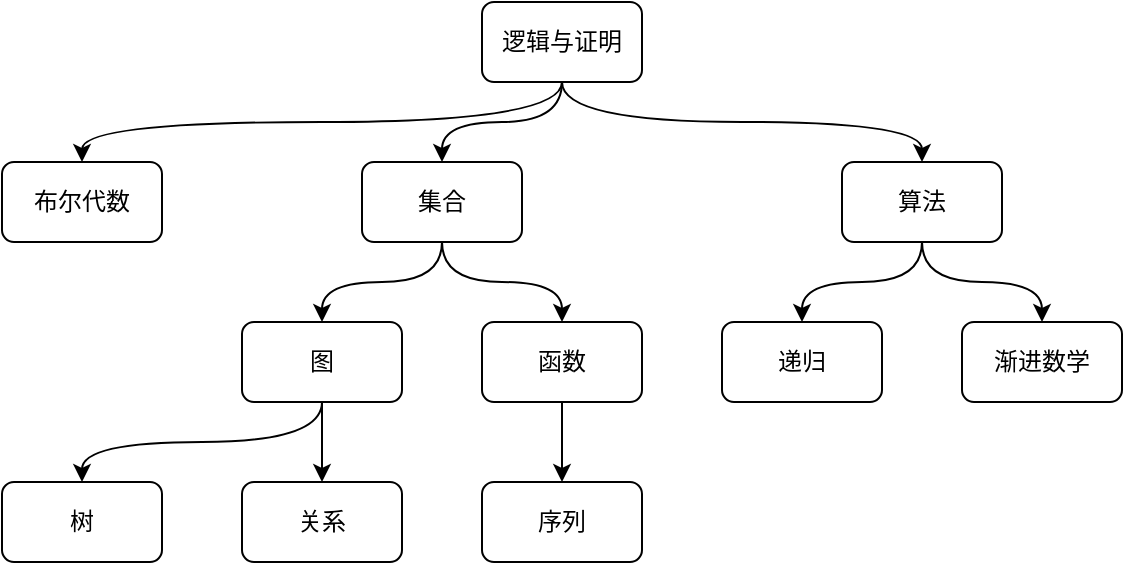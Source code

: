 <mxfile>
    <diagram id="OyZdUFdiSdK8vgzEhWoY" name="第 1 页">
        <mxGraphModel dx="654" dy="532" grid="1" gridSize="10" guides="1" tooltips="1" connect="1" arrows="1" fold="1" page="1" pageScale="1" pageWidth="1200" pageHeight="1920" math="0" shadow="0">
            <root>
                <mxCell id="0"/>
                <mxCell id="1" parent="0"/>
                <mxCell id="11" style="edgeStyle=none;html=1;exitX=0.5;exitY=1;exitDx=0;exitDy=0;entryX=0.5;entryY=0;entryDx=0;entryDy=0;rounded=1;curved=1;" parent="1" source="2" target="8" edge="1">
                    <mxGeometry relative="1" as="geometry">
                        <Array as="points">
                            <mxPoint x="600" y="180"/>
                            <mxPoint x="360" y="180"/>
                        </Array>
                    </mxGeometry>
                </mxCell>
                <mxCell id="22" style="edgeStyle=none;html=1;entryX=0.5;entryY=0;entryDx=0;entryDy=0;rounded=1;curved=1;" parent="1" target="9" edge="1">
                    <mxGeometry relative="1" as="geometry">
                        <mxPoint x="600" y="160" as="sourcePoint"/>
                        <Array as="points">
                            <mxPoint x="600" y="180"/>
                            <mxPoint x="780" y="180"/>
                        </Array>
                    </mxGeometry>
                </mxCell>
                <mxCell id="2" value="逻辑与证明" style="rounded=1;whiteSpace=wrap;html=1;" parent="1" vertex="1">
                    <mxGeometry x="560" y="120" width="80" height="40" as="geometry"/>
                </mxCell>
                <mxCell id="13" style="edgeStyle=none;html=1;exitX=0.5;exitY=1;exitDx=0;exitDy=0;entryX=0.5;entryY=0;entryDx=0;entryDy=0;rounded=1;curved=1;" parent="1" source="3" target="4" edge="1">
                    <mxGeometry relative="1" as="geometry">
                        <Array as="points">
                            <mxPoint x="540" y="260"/>
                            <mxPoint x="480" y="260"/>
                        </Array>
                    </mxGeometry>
                </mxCell>
                <mxCell id="24" style="edgeStyle=none;html=1;exitX=0.5;exitY=1;exitDx=0;exitDy=0;entryX=0.5;entryY=0;entryDx=0;entryDy=0;rounded=1;curved=1;" parent="1" source="3" target="17" edge="1">
                    <mxGeometry relative="1" as="geometry">
                        <Array as="points">
                            <mxPoint x="540" y="260"/>
                            <mxPoint x="600" y="260"/>
                        </Array>
                    </mxGeometry>
                </mxCell>
                <mxCell id="3" value="集合" style="rounded=1;whiteSpace=wrap;html=1;" parent="1" vertex="1">
                    <mxGeometry x="500" y="200" width="80" height="40" as="geometry"/>
                </mxCell>
                <mxCell id="14" style="edgeStyle=none;html=1;exitX=0.5;exitY=1;exitDx=0;exitDy=0;entryX=0.5;entryY=0;entryDx=0;entryDy=0;rounded=1;curved=1;" parent="1" source="4" target="6" edge="1">
                    <mxGeometry relative="1" as="geometry">
                        <mxPoint x="400" y="340" as="targetPoint"/>
                        <Array as="points">
                            <mxPoint x="480" y="340"/>
                        </Array>
                    </mxGeometry>
                </mxCell>
                <mxCell id="15" style="edgeStyle=none;rounded=1;html=1;exitX=0.5;exitY=1;exitDx=0;exitDy=0;entryX=0.5;entryY=0;entryDx=0;entryDy=0;curved=1;" parent="1" source="4" target="5" edge="1">
                    <mxGeometry relative="1" as="geometry">
                        <Array as="points">
                            <mxPoint x="480" y="340"/>
                            <mxPoint x="360" y="340"/>
                        </Array>
                    </mxGeometry>
                </mxCell>
                <mxCell id="4" value="图" style="rounded=1;whiteSpace=wrap;html=1;" parent="1" vertex="1">
                    <mxGeometry x="440" y="280" width="80" height="40" as="geometry"/>
                </mxCell>
                <mxCell id="5" value="树" style="rounded=1;whiteSpace=wrap;html=1;" parent="1" vertex="1">
                    <mxGeometry x="320" y="360" width="80" height="40" as="geometry"/>
                </mxCell>
                <mxCell id="6" value="关系" style="rounded=1;whiteSpace=wrap;html=1;" parent="1" vertex="1">
                    <mxGeometry x="440" y="360" width="80" height="40" as="geometry"/>
                </mxCell>
                <mxCell id="12" style="edgeStyle=none;html=1;entryX=0.5;entryY=0;entryDx=0;entryDy=0;rounded=1;exitX=0.5;exitY=1;exitDx=0;exitDy=0;curved=1;" parent="1" source="2" target="3" edge="1">
                    <mxGeometry relative="1" as="geometry">
                        <mxPoint x="310" y="250" as="sourcePoint"/>
                        <Array as="points">
                            <mxPoint x="600" y="180"/>
                            <mxPoint x="540" y="180"/>
                        </Array>
                    </mxGeometry>
                </mxCell>
                <mxCell id="8" value="布尔代数" style="rounded=1;whiteSpace=wrap;html=1;" parent="1" vertex="1">
                    <mxGeometry x="320" y="200" width="80" height="40" as="geometry"/>
                </mxCell>
                <mxCell id="26" style="edgeStyle=none;html=1;exitX=0.5;exitY=1;exitDx=0;exitDy=0;entryX=0.5;entryY=0;entryDx=0;entryDy=0;rounded=1;curved=1;" parent="1" source="9" target="10" edge="1">
                    <mxGeometry relative="1" as="geometry">
                        <Array as="points">
                            <mxPoint x="780" y="260"/>
                            <mxPoint x="720" y="260"/>
                        </Array>
                    </mxGeometry>
                </mxCell>
                <mxCell id="27" style="edgeStyle=none;html=1;exitX=0.5;exitY=1;exitDx=0;exitDy=0;entryX=0.5;entryY=0;entryDx=0;entryDy=0;rounded=1;curved=1;" parent="1" source="9" target="21" edge="1">
                    <mxGeometry relative="1" as="geometry">
                        <Array as="points">
                            <mxPoint x="780" y="260"/>
                            <mxPoint x="840" y="260"/>
                        </Array>
                    </mxGeometry>
                </mxCell>
                <mxCell id="9" value="算法" style="rounded=1;whiteSpace=wrap;html=1;" parent="1" vertex="1">
                    <mxGeometry x="740" y="200" width="80" height="40" as="geometry"/>
                </mxCell>
                <mxCell id="10" value="递归" style="rounded=1;whiteSpace=wrap;html=1;" parent="1" vertex="1">
                    <mxGeometry x="680" y="280" width="80" height="40" as="geometry"/>
                </mxCell>
                <mxCell id="25" style="edgeStyle=none;html=1;exitX=0.5;exitY=1;exitDx=0;exitDy=0;rounded=1;curved=1;" parent="1" source="17" target="20" edge="1">
                    <mxGeometry relative="1" as="geometry"/>
                </mxCell>
                <mxCell id="17" value="函数" style="rounded=1;whiteSpace=wrap;html=1;" parent="1" vertex="1">
                    <mxGeometry x="560" y="280" width="80" height="40" as="geometry"/>
                </mxCell>
                <mxCell id="20" value="序列" style="rounded=1;whiteSpace=wrap;html=1;" parent="1" vertex="1">
                    <mxGeometry x="560" y="360" width="80" height="40" as="geometry"/>
                </mxCell>
                <mxCell id="21" value="渐进数学" style="rounded=1;whiteSpace=wrap;html=1;" parent="1" vertex="1">
                    <mxGeometry x="800" y="280" width="80" height="40" as="geometry"/>
                </mxCell>
            </root>
        </mxGraphModel>
    </diagram>
</mxfile>